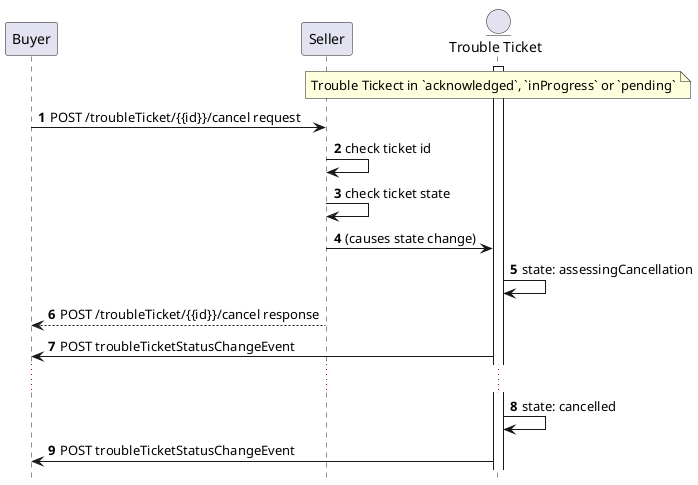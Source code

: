 @startuml

hide footbox

participant Buyer
participant Seller


entity "Trouble Ticket" as TT
activate TT

autonumber

note over TT: Trouble Tickect in `acknowledged`, `inProgress` or `pending`
Buyer -> Seller : POST /troubleTicket/{{id}}/cancel request

Seller -> Seller: check ticket id
Seller -> Seller: check ticket state

Seller -> TT: (causes state change)
TT -> TT: state: assessingCancellation
Seller --> Buyer: POST /troubleTicket/{{id}}/cancel response
TT -> Buyer: POST troubleTicketStatusChangeEvent

...

TT -> TT: state: cancelled
TT -> Buyer: POST troubleTicketStatusChangeEvent



@enduml